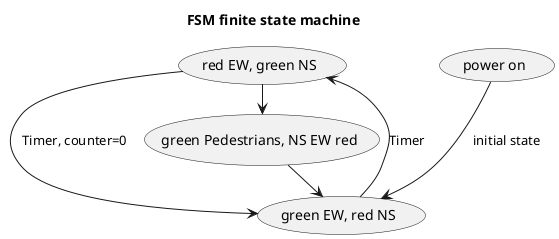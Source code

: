 @startuml
title FSM finite state machine
(power on) as ci
(green EW, red NS) as ew
(red EW, green NS) as ns
(green Pedestrians, NS EW red) as gp

ci--> ew: initial state
ew-->ns:Timer
ns->ew:Timer, counter=0
ns->gp:Timer, counter>0
gp->ew:Timer

@enduml
